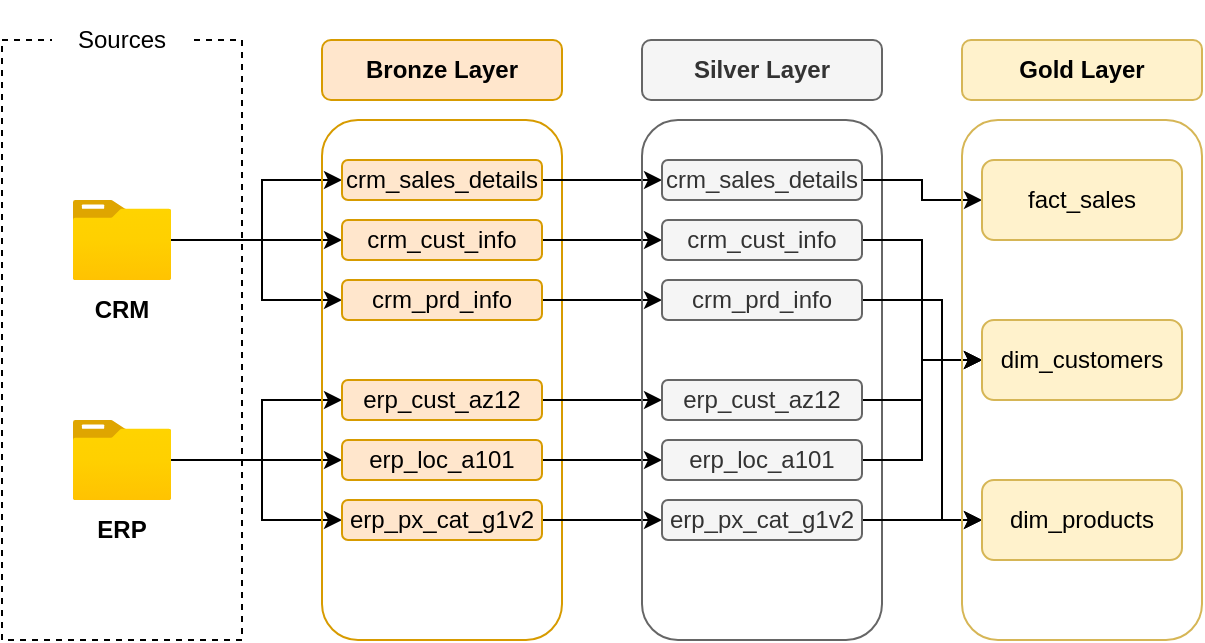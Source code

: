 <mxfile version="26.0.16">
  <diagram name="Сторінка-1" id="zqAYHW1kqLVXzYHTF5ff">
    <mxGraphModel grid="1" page="1" gridSize="10" guides="1" tooltips="1" connect="1" arrows="1" fold="1" pageScale="1" pageWidth="827" pageHeight="1169" math="0" shadow="0">
      <root>
        <mxCell id="0" />
        <mxCell id="1" parent="0" />
        <mxCell id="hvUAEzdRsmr1ENnGM5eB-2" value="" style="rounded=0;whiteSpace=wrap;html=1;fillColor=none;dashed=1;" vertex="1" parent="1">
          <mxGeometry x="160" y="200" width="120" height="300" as="geometry" />
        </mxCell>
        <mxCell id="hvUAEzdRsmr1ENnGM5eB-4" value="Sources" style="rounded=0;whiteSpace=wrap;html=1;strokeColor=none;" vertex="1" parent="1">
          <mxGeometry x="185" y="180" width="70" height="40" as="geometry" />
        </mxCell>
        <mxCell id="hvUAEzdRsmr1ENnGM5eB-19" value="" style="edgeStyle=orthogonalEdgeStyle;rounded=0;orthogonalLoop=1;jettySize=auto;html=1;exitX=0.946;exitY=0.675;exitDx=0;exitDy=0;exitPerimeter=0;" edge="1" parent="1" source="hvUAEzdRsmr1ENnGM5eB-5" target="hvUAEzdRsmr1ENnGM5eB-13">
          <mxGeometry relative="1" as="geometry">
            <mxPoint x="245" y="292" as="sourcePoint" />
            <Array as="points">
              <mxPoint x="242" y="300" />
              <mxPoint x="290" y="300" />
              <mxPoint x="290" y="330" />
            </Array>
          </mxGeometry>
        </mxCell>
        <mxCell id="hvUAEzdRsmr1ENnGM5eB-20" style="edgeStyle=orthogonalEdgeStyle;rounded=0;orthogonalLoop=1;jettySize=auto;html=1;entryX=0;entryY=0.5;entryDx=0;entryDy=0;" edge="1" parent="1" source="hvUAEzdRsmr1ENnGM5eB-5" target="hvUAEzdRsmr1ENnGM5eB-11">
          <mxGeometry relative="1" as="geometry">
            <Array as="points">
              <mxPoint x="290" y="300" />
              <mxPoint x="290" y="270" />
            </Array>
          </mxGeometry>
        </mxCell>
        <mxCell id="hvUAEzdRsmr1ENnGM5eB-21" style="edgeStyle=orthogonalEdgeStyle;rounded=0;orthogonalLoop=1;jettySize=auto;html=1;entryX=0;entryY=0.5;entryDx=0;entryDy=0;" edge="1" parent="1" source="hvUAEzdRsmr1ENnGM5eB-5" target="hvUAEzdRsmr1ENnGM5eB-12">
          <mxGeometry relative="1" as="geometry" />
        </mxCell>
        <mxCell id="hvUAEzdRsmr1ENnGM5eB-5" value="" style="image;aspect=fixed;html=1;points=[];align=center;fontSize=12;image=img/lib/azure2/general/Folder_Blank.svg;" vertex="1" parent="1">
          <mxGeometry x="195.35" y="280" width="49.29" height="40" as="geometry" />
        </mxCell>
        <mxCell id="hvUAEzdRsmr1ENnGM5eB-6" value="CRM" style="text;html=1;align=center;verticalAlign=middle;whiteSpace=wrap;rounded=0;fontStyle=1" vertex="1" parent="1">
          <mxGeometry x="190" y="320" width="60" height="30" as="geometry" />
        </mxCell>
        <mxCell id="hvUAEzdRsmr1ENnGM5eB-28" style="edgeStyle=orthogonalEdgeStyle;rounded=0;orthogonalLoop=1;jettySize=auto;html=1;entryX=0;entryY=0.5;entryDx=0;entryDy=0;" edge="1" parent="1" source="hvUAEzdRsmr1ENnGM5eB-7" target="hvUAEzdRsmr1ENnGM5eB-14">
          <mxGeometry relative="1" as="geometry">
            <Array as="points">
              <mxPoint x="290" y="410" />
              <mxPoint x="290" y="380" />
            </Array>
          </mxGeometry>
        </mxCell>
        <mxCell id="hvUAEzdRsmr1ENnGM5eB-29" style="edgeStyle=orthogonalEdgeStyle;rounded=0;orthogonalLoop=1;jettySize=auto;html=1;entryX=0;entryY=0.5;entryDx=0;entryDy=0;" edge="1" parent="1" source="hvUAEzdRsmr1ENnGM5eB-7" target="hvUAEzdRsmr1ENnGM5eB-15">
          <mxGeometry relative="1" as="geometry" />
        </mxCell>
        <mxCell id="hvUAEzdRsmr1ENnGM5eB-30" style="edgeStyle=orthogonalEdgeStyle;rounded=0;orthogonalLoop=1;jettySize=auto;html=1;entryX=0;entryY=0.5;entryDx=0;entryDy=0;" edge="1" parent="1" source="hvUAEzdRsmr1ENnGM5eB-7" target="hvUAEzdRsmr1ENnGM5eB-16">
          <mxGeometry relative="1" as="geometry">
            <Array as="points">
              <mxPoint x="290" y="410" />
              <mxPoint x="290" y="440" />
            </Array>
          </mxGeometry>
        </mxCell>
        <mxCell id="hvUAEzdRsmr1ENnGM5eB-7" value="" style="image;aspect=fixed;html=1;points=[];align=center;fontSize=12;image=img/lib/azure2/general/Folder_Blank.svg;" vertex="1" parent="1">
          <mxGeometry x="195.36" y="390" width="49.29" height="40" as="geometry" />
        </mxCell>
        <mxCell id="hvUAEzdRsmr1ENnGM5eB-8" value="ERP" style="text;html=1;align=center;verticalAlign=middle;whiteSpace=wrap;rounded=0;fontStyle=1" vertex="1" parent="1">
          <mxGeometry x="190" y="430" width="60" height="30" as="geometry" />
        </mxCell>
        <mxCell id="hvUAEzdRsmr1ENnGM5eB-9" value="" style="rounded=1;whiteSpace=wrap;html=1;fillColor=none;strokeColor=#d79b00;gradientColor=none;fillStyle=cross-hatch;" vertex="1" parent="1">
          <mxGeometry x="320" y="240" width="120" height="260" as="geometry" />
        </mxCell>
        <mxCell id="hvUAEzdRsmr1ENnGM5eB-10" value="&lt;b&gt;Bronze Layer&lt;/b&gt;" style="rounded=1;whiteSpace=wrap;html=1;fillColor=#ffe6cc;strokeColor=#d79b00;" vertex="1" parent="1">
          <mxGeometry x="320" y="200" width="120" height="30" as="geometry" />
        </mxCell>
        <mxCell id="hvUAEzdRsmr1ENnGM5eB-41" style="edgeStyle=orthogonalEdgeStyle;rounded=0;orthogonalLoop=1;jettySize=auto;html=1;exitX=1;exitY=0.5;exitDx=0;exitDy=0;entryX=0;entryY=0.5;entryDx=0;entryDy=0;" edge="1" parent="1" source="hvUAEzdRsmr1ENnGM5eB-11" target="hvUAEzdRsmr1ENnGM5eB-33">
          <mxGeometry relative="1" as="geometry" />
        </mxCell>
        <mxCell id="hvUAEzdRsmr1ENnGM5eB-11" value="crm_sales_details" style="rounded=1;whiteSpace=wrap;html=1;fillColor=#ffe6cc;strokeColor=#d79b00;" vertex="1" parent="1">
          <mxGeometry x="330" y="260" width="100" height="20" as="geometry" />
        </mxCell>
        <mxCell id="hvUAEzdRsmr1ENnGM5eB-42" style="edgeStyle=orthogonalEdgeStyle;rounded=0;orthogonalLoop=1;jettySize=auto;html=1;exitX=1;exitY=0.5;exitDx=0;exitDy=0;entryX=0;entryY=0.5;entryDx=0;entryDy=0;" edge="1" parent="1" source="hvUAEzdRsmr1ENnGM5eB-12" target="hvUAEzdRsmr1ENnGM5eB-34">
          <mxGeometry relative="1" as="geometry" />
        </mxCell>
        <mxCell id="hvUAEzdRsmr1ENnGM5eB-12" value="crm_cust_info" style="rounded=1;whiteSpace=wrap;html=1;fillColor=#ffe6cc;strokeColor=#d79b00;" vertex="1" parent="1">
          <mxGeometry x="330" y="290" width="100" height="20" as="geometry" />
        </mxCell>
        <mxCell id="hvUAEzdRsmr1ENnGM5eB-43" style="edgeStyle=orthogonalEdgeStyle;rounded=0;orthogonalLoop=1;jettySize=auto;html=1;exitX=1;exitY=0.5;exitDx=0;exitDy=0;" edge="1" parent="1" source="hvUAEzdRsmr1ENnGM5eB-13" target="hvUAEzdRsmr1ENnGM5eB-35">
          <mxGeometry relative="1" as="geometry" />
        </mxCell>
        <mxCell id="hvUAEzdRsmr1ENnGM5eB-13" value="crm_prd_info" style="rounded=1;whiteSpace=wrap;html=1;fillColor=#ffe6cc;strokeColor=#d79b00;" vertex="1" parent="1">
          <mxGeometry x="330" y="320" width="100" height="20" as="geometry" />
        </mxCell>
        <mxCell id="hvUAEzdRsmr1ENnGM5eB-44" style="edgeStyle=orthogonalEdgeStyle;rounded=0;orthogonalLoop=1;jettySize=auto;html=1;exitX=1;exitY=0.5;exitDx=0;exitDy=0;entryX=0;entryY=0.5;entryDx=0;entryDy=0;" edge="1" parent="1" source="hvUAEzdRsmr1ENnGM5eB-14" target="hvUAEzdRsmr1ENnGM5eB-36">
          <mxGeometry relative="1" as="geometry" />
        </mxCell>
        <mxCell id="hvUAEzdRsmr1ENnGM5eB-14" value="erp_cust_az12" style="rounded=1;whiteSpace=wrap;html=1;fillColor=#ffe6cc;strokeColor=#d79b00;" vertex="1" parent="1">
          <mxGeometry x="330" y="370" width="100" height="20" as="geometry" />
        </mxCell>
        <mxCell id="hvUAEzdRsmr1ENnGM5eB-45" style="edgeStyle=orthogonalEdgeStyle;rounded=0;orthogonalLoop=1;jettySize=auto;html=1;exitX=1;exitY=0.5;exitDx=0;exitDy=0;" edge="1" parent="1" source="hvUAEzdRsmr1ENnGM5eB-15" target="hvUAEzdRsmr1ENnGM5eB-37">
          <mxGeometry relative="1" as="geometry" />
        </mxCell>
        <mxCell id="hvUAEzdRsmr1ENnGM5eB-15" value="erp_loc_a101" style="rounded=1;whiteSpace=wrap;html=1;fillColor=#ffe6cc;strokeColor=#d79b00;" vertex="1" parent="1">
          <mxGeometry x="330" y="400" width="100" height="20" as="geometry" />
        </mxCell>
        <mxCell id="hvUAEzdRsmr1ENnGM5eB-46" style="edgeStyle=orthogonalEdgeStyle;rounded=0;orthogonalLoop=1;jettySize=auto;html=1;exitX=1;exitY=0.5;exitDx=0;exitDy=0;entryX=0;entryY=0.5;entryDx=0;entryDy=0;" edge="1" parent="1" source="hvUAEzdRsmr1ENnGM5eB-16" target="hvUAEzdRsmr1ENnGM5eB-38">
          <mxGeometry relative="1" as="geometry" />
        </mxCell>
        <mxCell id="hvUAEzdRsmr1ENnGM5eB-16" value="erp_px_cat_g1v2" style="rounded=1;whiteSpace=wrap;html=1;fillColor=#ffe6cc;strokeColor=#d79b00;" vertex="1" parent="1">
          <mxGeometry x="330" y="430" width="100" height="20" as="geometry" />
        </mxCell>
        <mxCell id="hvUAEzdRsmr1ENnGM5eB-31" value="" style="rounded=1;whiteSpace=wrap;html=1;fillColor=none;strokeColor=#666666;fontColor=#333333;" vertex="1" parent="1">
          <mxGeometry x="480" y="240" width="120" height="260" as="geometry" />
        </mxCell>
        <mxCell id="hvUAEzdRsmr1ENnGM5eB-32" value="&lt;b&gt;Silver Layer&lt;/b&gt;" style="rounded=1;whiteSpace=wrap;html=1;fillColor=#f5f5f5;strokeColor=#666666;fontColor=#333333;" vertex="1" parent="1">
          <mxGeometry x="480" y="200" width="120" height="30" as="geometry" />
        </mxCell>
        <mxCell id="hvUAEzdRsmr1ENnGM5eB-55" style="edgeStyle=orthogonalEdgeStyle;rounded=0;orthogonalLoop=1;jettySize=auto;html=1;entryX=0;entryY=0.5;entryDx=0;entryDy=0;" edge="1" parent="1" source="hvUAEzdRsmr1ENnGM5eB-33" target="hvUAEzdRsmr1ENnGM5eB-49">
          <mxGeometry relative="1" as="geometry" />
        </mxCell>
        <mxCell id="hvUAEzdRsmr1ENnGM5eB-33" value="crm_sales_details" style="rounded=1;whiteSpace=wrap;html=1;fillColor=#f5f5f5;strokeColor=#666666;fontColor=#333333;" vertex="1" parent="1">
          <mxGeometry x="490" y="260" width="100" height="20" as="geometry" />
        </mxCell>
        <mxCell id="hvUAEzdRsmr1ENnGM5eB-56" style="edgeStyle=orthogonalEdgeStyle;rounded=0;orthogonalLoop=1;jettySize=auto;html=1;entryX=0;entryY=0.5;entryDx=0;entryDy=0;" edge="1" parent="1" source="hvUAEzdRsmr1ENnGM5eB-34" target="hvUAEzdRsmr1ENnGM5eB-50">
          <mxGeometry relative="1" as="geometry" />
        </mxCell>
        <mxCell id="hvUAEzdRsmr1ENnGM5eB-34" value="crm_cust_info" style="rounded=1;whiteSpace=wrap;html=1;fillColor=#f5f5f5;strokeColor=#666666;fontColor=#333333;" vertex="1" parent="1">
          <mxGeometry x="490" y="290" width="100" height="20" as="geometry" />
        </mxCell>
        <mxCell id="hvUAEzdRsmr1ENnGM5eB-59" style="edgeStyle=orthogonalEdgeStyle;rounded=0;orthogonalLoop=1;jettySize=auto;html=1;exitX=1;exitY=0.5;exitDx=0;exitDy=0;entryX=0;entryY=0.5;entryDx=0;entryDy=0;" edge="1" parent="1" source="hvUAEzdRsmr1ENnGM5eB-35" target="hvUAEzdRsmr1ENnGM5eB-51">
          <mxGeometry relative="1" as="geometry">
            <Array as="points">
              <mxPoint x="630" y="330" />
              <mxPoint x="630" y="440" />
            </Array>
          </mxGeometry>
        </mxCell>
        <mxCell id="hvUAEzdRsmr1ENnGM5eB-35" value="crm_prd_info" style="rounded=1;whiteSpace=wrap;html=1;fillColor=#f5f5f5;strokeColor=#666666;fontColor=#333333;" vertex="1" parent="1">
          <mxGeometry x="490" y="320" width="100" height="20" as="geometry" />
        </mxCell>
        <mxCell id="hvUAEzdRsmr1ENnGM5eB-57" style="edgeStyle=orthogonalEdgeStyle;rounded=0;orthogonalLoop=1;jettySize=auto;html=1;exitX=1;exitY=0.5;exitDx=0;exitDy=0;" edge="1" parent="1" source="hvUAEzdRsmr1ENnGM5eB-36" target="hvUAEzdRsmr1ENnGM5eB-50">
          <mxGeometry relative="1" as="geometry" />
        </mxCell>
        <mxCell id="hvUAEzdRsmr1ENnGM5eB-36" value="erp_cust_az12" style="rounded=1;whiteSpace=wrap;html=1;fillColor=#f5f5f5;strokeColor=#666666;fontColor=#333333;" vertex="1" parent="1">
          <mxGeometry x="490" y="370" width="100" height="20" as="geometry" />
        </mxCell>
        <mxCell id="hvUAEzdRsmr1ENnGM5eB-58" style="edgeStyle=orthogonalEdgeStyle;rounded=0;orthogonalLoop=1;jettySize=auto;html=1;exitX=1;exitY=0.5;exitDx=0;exitDy=0;entryX=0;entryY=0.5;entryDx=0;entryDy=0;" edge="1" parent="1" source="hvUAEzdRsmr1ENnGM5eB-37" target="hvUAEzdRsmr1ENnGM5eB-50">
          <mxGeometry relative="1" as="geometry" />
        </mxCell>
        <mxCell id="hvUAEzdRsmr1ENnGM5eB-37" value="erp_loc_a101" style="rounded=1;whiteSpace=wrap;html=1;fillColor=#f5f5f5;strokeColor=#666666;fontColor=#333333;" vertex="1" parent="1">
          <mxGeometry x="490" y="400" width="100" height="20" as="geometry" />
        </mxCell>
        <mxCell id="hvUAEzdRsmr1ENnGM5eB-60" style="edgeStyle=orthogonalEdgeStyle;rounded=0;orthogonalLoop=1;jettySize=auto;html=1;exitX=1;exitY=0.5;exitDx=0;exitDy=0;" edge="1" parent="1" source="hvUAEzdRsmr1ENnGM5eB-38">
          <mxGeometry relative="1" as="geometry">
            <mxPoint x="650" y="440" as="targetPoint" />
          </mxGeometry>
        </mxCell>
        <mxCell id="hvUAEzdRsmr1ENnGM5eB-38" value="erp_px_cat_g1v2" style="rounded=1;whiteSpace=wrap;html=1;fillColor=#f5f5f5;strokeColor=#666666;fontColor=#333333;" vertex="1" parent="1">
          <mxGeometry x="490" y="430" width="100" height="20" as="geometry" />
        </mxCell>
        <mxCell id="hvUAEzdRsmr1ENnGM5eB-47" value="" style="rounded=1;whiteSpace=wrap;html=1;fillColor=none;strokeColor=#d6b656;" vertex="1" parent="1">
          <mxGeometry x="640" y="240" width="120" height="260" as="geometry" />
        </mxCell>
        <mxCell id="hvUAEzdRsmr1ENnGM5eB-48" value="&lt;b&gt;Gold Layer&lt;/b&gt;" style="rounded=1;whiteSpace=wrap;html=1;fillColor=#fff2cc;strokeColor=#d6b656;" vertex="1" parent="1">
          <mxGeometry x="640" y="200" width="120" height="30" as="geometry" />
        </mxCell>
        <mxCell id="hvUAEzdRsmr1ENnGM5eB-49" value="fact_sales" style="rounded=1;whiteSpace=wrap;html=1;fillColor=#fff2cc;strokeColor=#d6b656;" vertex="1" parent="1">
          <mxGeometry x="650" y="260" width="100" height="40" as="geometry" />
        </mxCell>
        <mxCell id="hvUAEzdRsmr1ENnGM5eB-50" value="dim_customers" style="rounded=1;whiteSpace=wrap;html=1;fillColor=#fff2cc;strokeColor=#d6b656;" vertex="1" parent="1">
          <mxGeometry x="650" y="340" width="100" height="40" as="geometry" />
        </mxCell>
        <mxCell id="hvUAEzdRsmr1ENnGM5eB-51" value="dim_products" style="rounded=1;whiteSpace=wrap;html=1;fillColor=#fff2cc;strokeColor=#d6b656;" vertex="1" parent="1">
          <mxGeometry x="650" y="420" width="100" height="40" as="geometry" />
        </mxCell>
      </root>
    </mxGraphModel>
  </diagram>
</mxfile>
